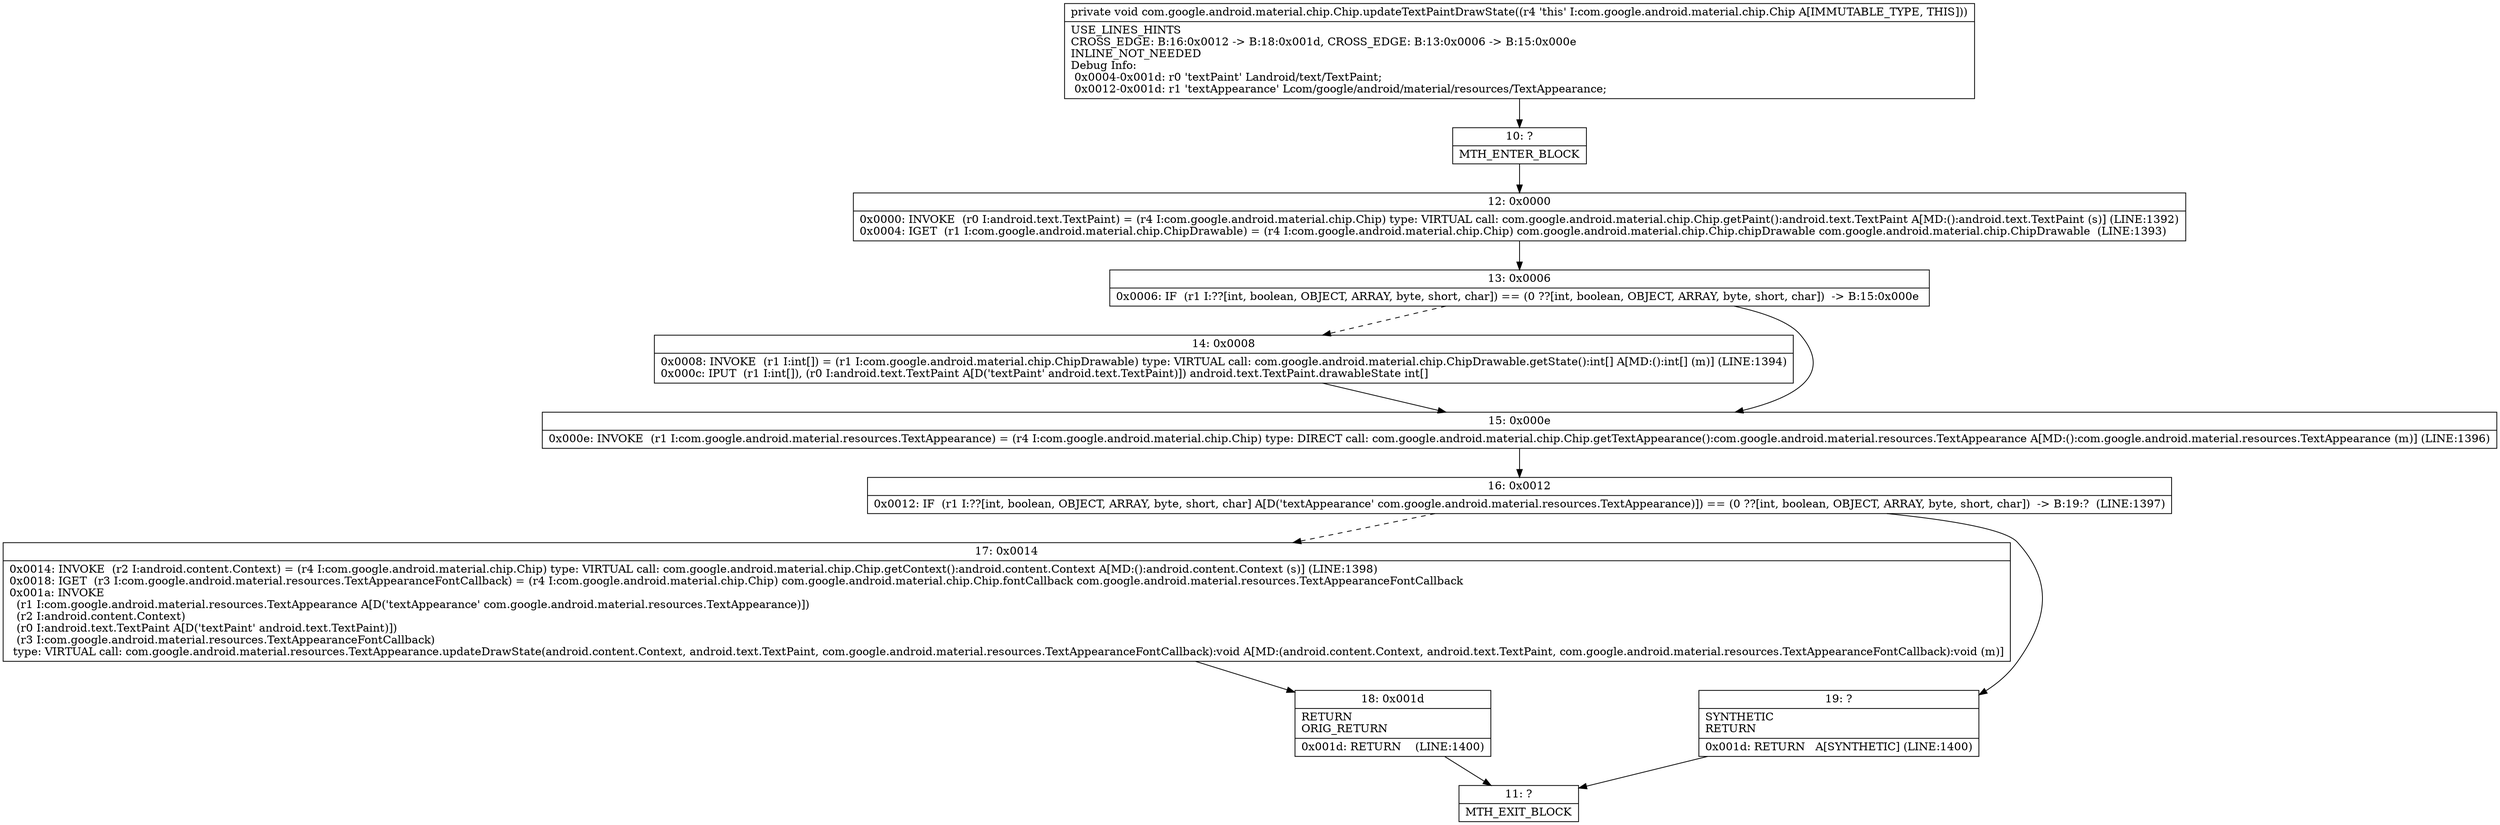 digraph "CFG forcom.google.android.material.chip.Chip.updateTextPaintDrawState()V" {
Node_10 [shape=record,label="{10\:\ ?|MTH_ENTER_BLOCK\l}"];
Node_12 [shape=record,label="{12\:\ 0x0000|0x0000: INVOKE  (r0 I:android.text.TextPaint) = (r4 I:com.google.android.material.chip.Chip) type: VIRTUAL call: com.google.android.material.chip.Chip.getPaint():android.text.TextPaint A[MD:():android.text.TextPaint (s)] (LINE:1392)\l0x0004: IGET  (r1 I:com.google.android.material.chip.ChipDrawable) = (r4 I:com.google.android.material.chip.Chip) com.google.android.material.chip.Chip.chipDrawable com.google.android.material.chip.ChipDrawable  (LINE:1393)\l}"];
Node_13 [shape=record,label="{13\:\ 0x0006|0x0006: IF  (r1 I:??[int, boolean, OBJECT, ARRAY, byte, short, char]) == (0 ??[int, boolean, OBJECT, ARRAY, byte, short, char])  \-\> B:15:0x000e \l}"];
Node_14 [shape=record,label="{14\:\ 0x0008|0x0008: INVOKE  (r1 I:int[]) = (r1 I:com.google.android.material.chip.ChipDrawable) type: VIRTUAL call: com.google.android.material.chip.ChipDrawable.getState():int[] A[MD:():int[] (m)] (LINE:1394)\l0x000c: IPUT  (r1 I:int[]), (r0 I:android.text.TextPaint A[D('textPaint' android.text.TextPaint)]) android.text.TextPaint.drawableState int[] \l}"];
Node_15 [shape=record,label="{15\:\ 0x000e|0x000e: INVOKE  (r1 I:com.google.android.material.resources.TextAppearance) = (r4 I:com.google.android.material.chip.Chip) type: DIRECT call: com.google.android.material.chip.Chip.getTextAppearance():com.google.android.material.resources.TextAppearance A[MD:():com.google.android.material.resources.TextAppearance (m)] (LINE:1396)\l}"];
Node_16 [shape=record,label="{16\:\ 0x0012|0x0012: IF  (r1 I:??[int, boolean, OBJECT, ARRAY, byte, short, char] A[D('textAppearance' com.google.android.material.resources.TextAppearance)]) == (0 ??[int, boolean, OBJECT, ARRAY, byte, short, char])  \-\> B:19:?  (LINE:1397)\l}"];
Node_17 [shape=record,label="{17\:\ 0x0014|0x0014: INVOKE  (r2 I:android.content.Context) = (r4 I:com.google.android.material.chip.Chip) type: VIRTUAL call: com.google.android.material.chip.Chip.getContext():android.content.Context A[MD:():android.content.Context (s)] (LINE:1398)\l0x0018: IGET  (r3 I:com.google.android.material.resources.TextAppearanceFontCallback) = (r4 I:com.google.android.material.chip.Chip) com.google.android.material.chip.Chip.fontCallback com.google.android.material.resources.TextAppearanceFontCallback \l0x001a: INVOKE  \l  (r1 I:com.google.android.material.resources.TextAppearance A[D('textAppearance' com.google.android.material.resources.TextAppearance)])\l  (r2 I:android.content.Context)\l  (r0 I:android.text.TextPaint A[D('textPaint' android.text.TextPaint)])\l  (r3 I:com.google.android.material.resources.TextAppearanceFontCallback)\l type: VIRTUAL call: com.google.android.material.resources.TextAppearance.updateDrawState(android.content.Context, android.text.TextPaint, com.google.android.material.resources.TextAppearanceFontCallback):void A[MD:(android.content.Context, android.text.TextPaint, com.google.android.material.resources.TextAppearanceFontCallback):void (m)]\l}"];
Node_18 [shape=record,label="{18\:\ 0x001d|RETURN\lORIG_RETURN\l|0x001d: RETURN    (LINE:1400)\l}"];
Node_11 [shape=record,label="{11\:\ ?|MTH_EXIT_BLOCK\l}"];
Node_19 [shape=record,label="{19\:\ ?|SYNTHETIC\lRETURN\l|0x001d: RETURN   A[SYNTHETIC] (LINE:1400)\l}"];
MethodNode[shape=record,label="{private void com.google.android.material.chip.Chip.updateTextPaintDrawState((r4 'this' I:com.google.android.material.chip.Chip A[IMMUTABLE_TYPE, THIS]))  | USE_LINES_HINTS\lCROSS_EDGE: B:16:0x0012 \-\> B:18:0x001d, CROSS_EDGE: B:13:0x0006 \-\> B:15:0x000e\lINLINE_NOT_NEEDED\lDebug Info:\l  0x0004\-0x001d: r0 'textPaint' Landroid\/text\/TextPaint;\l  0x0012\-0x001d: r1 'textAppearance' Lcom\/google\/android\/material\/resources\/TextAppearance;\l}"];
MethodNode -> Node_10;Node_10 -> Node_12;
Node_12 -> Node_13;
Node_13 -> Node_14[style=dashed];
Node_13 -> Node_15;
Node_14 -> Node_15;
Node_15 -> Node_16;
Node_16 -> Node_17[style=dashed];
Node_16 -> Node_19;
Node_17 -> Node_18;
Node_18 -> Node_11;
Node_19 -> Node_11;
}

